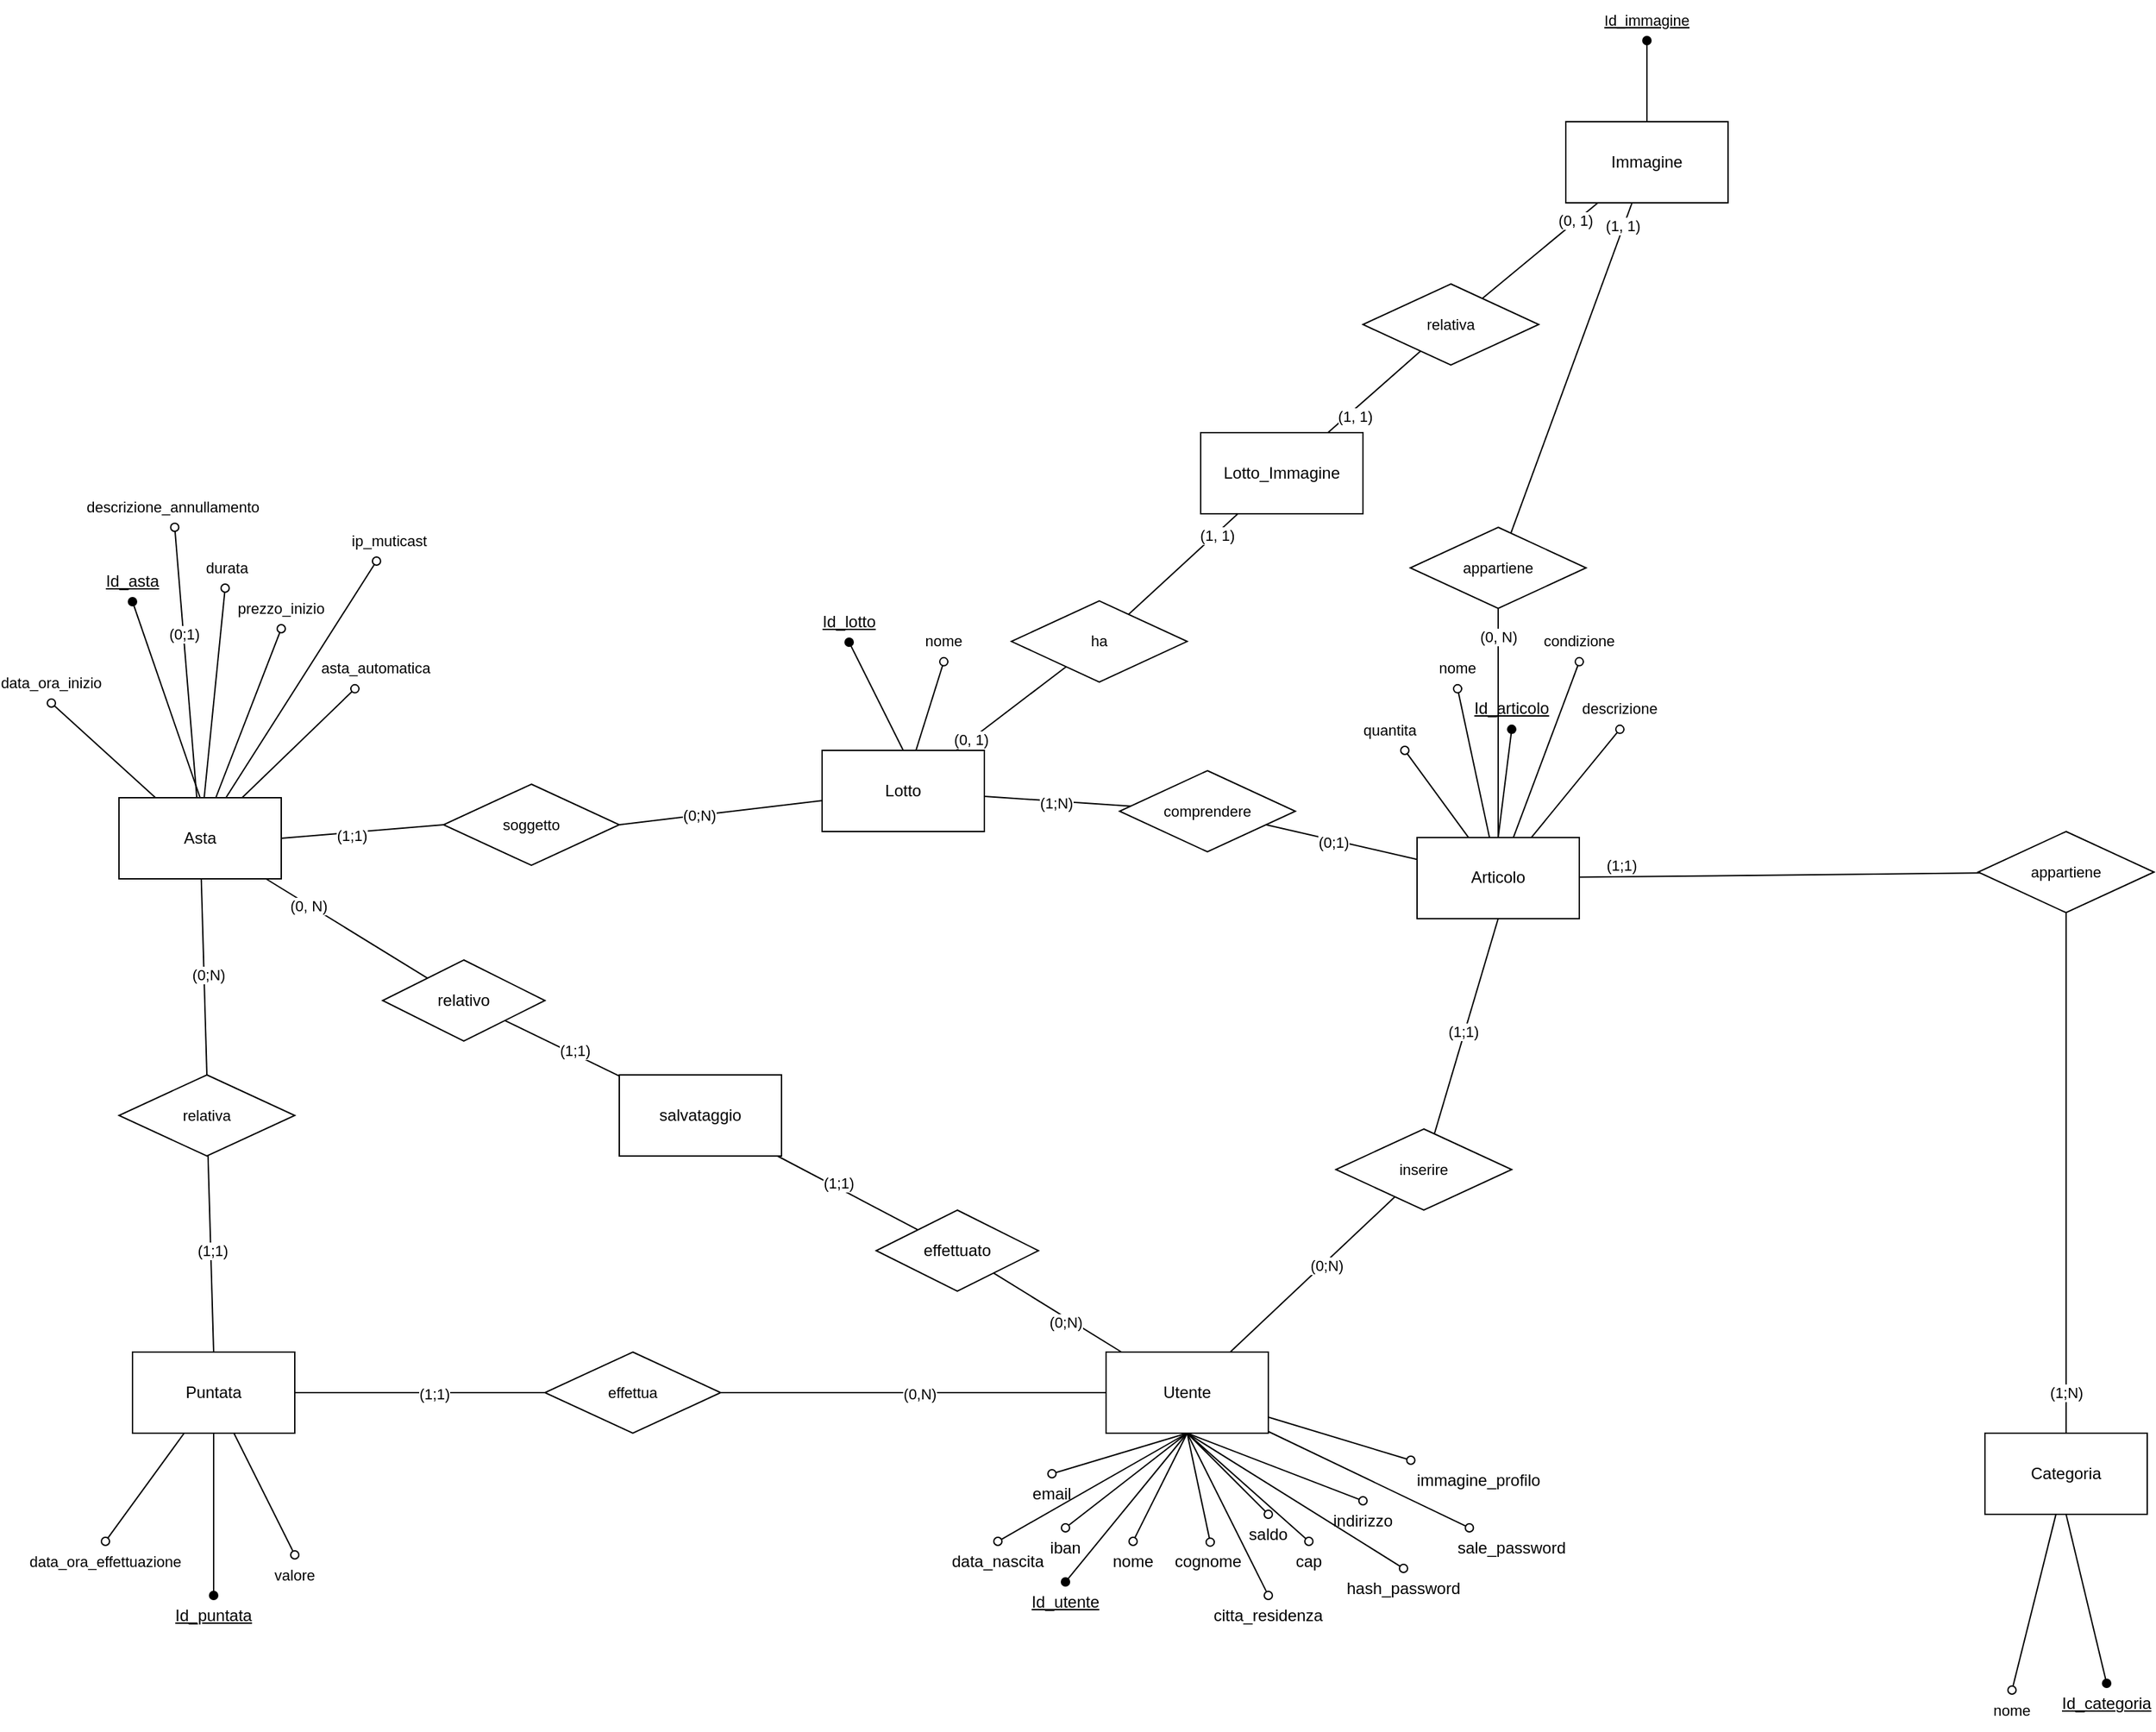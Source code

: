 <mxfile version="24.2.5" type="device">
  <diagram id="R2lEEEUBdFMjLlhIrx00" name="Page-1">
    <mxGraphModel dx="1288" dy="1920" grid="1" gridSize="10" guides="1" tooltips="1" connect="1" arrows="1" fold="1" page="1" pageScale="1" pageWidth="850" pageHeight="1100" math="0" shadow="0" extFonts="Permanent Marker^https://fonts.googleapis.com/css?family=Permanent+Marker">
      <root>
        <mxCell id="0" />
        <mxCell id="1" parent="0" />
        <mxCell id="NkRAqiOdzPe5DlaJlAmj-99" style="edgeStyle=none;rounded=0;orthogonalLoop=1;jettySize=auto;html=1;strokeColor=default;align=center;verticalAlign=middle;fontFamily=Helvetica;fontSize=11;fontColor=default;labelBackgroundColor=default;endArrow=none;endFill=0;" parent="1" source="NkRAqiOdzPe5DlaJlAmj-1" target="NkRAqiOdzPe5DlaJlAmj-98" edge="1">
          <mxGeometry relative="1" as="geometry" />
        </mxCell>
        <mxCell id="NkRAqiOdzPe5DlaJlAmj-101" value="(0;N)" style="edgeLabel;html=1;align=center;verticalAlign=middle;resizable=0;points=[];fontFamily=Helvetica;fontSize=11;fontColor=default;labelBackgroundColor=default;" parent="NkRAqiOdzPe5DlaJlAmj-99" vertex="1" connectable="0">
          <mxGeometry x="0.146" y="-2" relative="1" as="geometry">
            <mxPoint as="offset" />
          </mxGeometry>
        </mxCell>
        <mxCell id="NkRAqiOdzPe5DlaJlAmj-113" style="edgeStyle=none;rounded=0;orthogonalLoop=1;jettySize=auto;html=1;entryX=0.5;entryY=0;entryDx=0;entryDy=0;strokeColor=default;align=center;verticalAlign=middle;fontFamily=Helvetica;fontSize=11;fontColor=default;labelBackgroundColor=default;endArrow=oval;endFill=0;exitX=0.5;exitY=1;exitDx=0;exitDy=0;" parent="1" source="NkRAqiOdzPe5DlaJlAmj-1" target="NkRAqiOdzPe5DlaJlAmj-32" edge="1">
          <mxGeometry relative="1" as="geometry" />
        </mxCell>
        <mxCell id="seThmqfe8zr1K1Stmqxw-32" style="rounded=0;orthogonalLoop=1;jettySize=auto;html=1;endArrow=oval;endFill=0;" parent="1" source="NkRAqiOdzPe5DlaJlAmj-1" target="seThmqfe8zr1K1Stmqxw-31" edge="1">
          <mxGeometry relative="1" as="geometry" />
        </mxCell>
        <mxCell id="NkRAqiOdzPe5DlaJlAmj-1" value="Utente" style="rounded=0;whiteSpace=wrap;html=1;" parent="1" vertex="1">
          <mxGeometry x="840" y="730" width="120" height="60" as="geometry" />
        </mxCell>
        <mxCell id="NkRAqiOdzPe5DlaJlAmj-60" style="edgeStyle=none;rounded=0;orthogonalLoop=1;jettySize=auto;html=1;entryX=0.5;entryY=1;entryDx=0;entryDy=0;strokeColor=default;align=center;verticalAlign=middle;fontFamily=Helvetica;fontSize=11;fontColor=default;labelBackgroundColor=default;endArrow=oval;endFill=0;" parent="1" source="NkRAqiOdzPe5DlaJlAmj-2" target="NkRAqiOdzPe5DlaJlAmj-59" edge="1">
          <mxGeometry relative="1" as="geometry" />
        </mxCell>
        <mxCell id="NkRAqiOdzPe5DlaJlAmj-89" style="edgeStyle=none;rounded=0;orthogonalLoop=1;jettySize=auto;html=1;entryX=1;entryY=0.5;entryDx=0;entryDy=0;strokeColor=default;align=center;verticalAlign=middle;fontFamily=Helvetica;fontSize=11;fontColor=default;labelBackgroundColor=default;endArrow=none;endFill=0;" parent="1" source="NkRAqiOdzPe5DlaJlAmj-2" target="NkRAqiOdzPe5DlaJlAmj-88" edge="1">
          <mxGeometry relative="1" as="geometry" />
        </mxCell>
        <mxCell id="NkRAqiOdzPe5DlaJlAmj-91" value="(0;N)" style="edgeLabel;html=1;align=center;verticalAlign=middle;resizable=0;points=[];fontFamily=Helvetica;fontSize=11;fontColor=default;labelBackgroundColor=default;" parent="NkRAqiOdzPe5DlaJlAmj-89" vertex="1" connectable="0">
          <mxGeometry x="0.215" relative="1" as="geometry">
            <mxPoint as="offset" />
          </mxGeometry>
        </mxCell>
        <mxCell id="NkRAqiOdzPe5DlaJlAmj-109" style="edgeStyle=none;rounded=0;orthogonalLoop=1;jettySize=auto;html=1;strokeColor=default;align=center;verticalAlign=middle;fontFamily=Helvetica;fontSize=11;fontColor=default;labelBackgroundColor=default;endArrow=none;endFill=0;" parent="1" source="NkRAqiOdzPe5DlaJlAmj-2" target="NkRAqiOdzPe5DlaJlAmj-108" edge="1">
          <mxGeometry relative="1" as="geometry" />
        </mxCell>
        <mxCell id="NkRAqiOdzPe5DlaJlAmj-112" value="(1;N)" style="edgeLabel;html=1;align=center;verticalAlign=middle;resizable=0;points=[];fontFamily=Helvetica;fontSize=11;fontColor=default;labelBackgroundColor=default;" parent="NkRAqiOdzPe5DlaJlAmj-109" vertex="1" connectable="0">
          <mxGeometry x="-0.022" y="-1" relative="1" as="geometry">
            <mxPoint as="offset" />
          </mxGeometry>
        </mxCell>
        <mxCell id="seThmqfe8zr1K1Stmqxw-11" style="rounded=0;orthogonalLoop=1;jettySize=auto;html=1;endArrow=none;endFill=0;" parent="1" source="NkRAqiOdzPe5DlaJlAmj-2" target="seThmqfe8zr1K1Stmqxw-24" edge="1">
          <mxGeometry relative="1" as="geometry">
            <mxPoint x="891.22" y="154.024" as="targetPoint" />
          </mxGeometry>
        </mxCell>
        <mxCell id="seThmqfe8zr1K1Stmqxw-20" value="(0, 1)" style="edgeLabel;html=1;align=center;verticalAlign=middle;resizable=0;points=[];" parent="seThmqfe8zr1K1Stmqxw-11" vertex="1" connectable="0">
          <mxGeometry x="-0.697" y="-1" relative="1" as="geometry">
            <mxPoint x="-3" as="offset" />
          </mxGeometry>
        </mxCell>
        <mxCell id="NkRAqiOdzPe5DlaJlAmj-2" value="Lotto" style="rounded=0;whiteSpace=wrap;html=1;" parent="1" vertex="1">
          <mxGeometry x="630" y="285" width="120" height="60" as="geometry" />
        </mxCell>
        <mxCell id="NkRAqiOdzPe5DlaJlAmj-54" style="edgeStyle=none;rounded=0;orthogonalLoop=1;jettySize=auto;html=1;entryX=0.5;entryY=1;entryDx=0;entryDy=0;strokeColor=default;align=center;verticalAlign=middle;fontFamily=Helvetica;fontSize=11;fontColor=default;labelBackgroundColor=default;endArrow=oval;endFill=0;" parent="1" source="NkRAqiOdzPe5DlaJlAmj-3" target="NkRAqiOdzPe5DlaJlAmj-53" edge="1">
          <mxGeometry relative="1" as="geometry" />
        </mxCell>
        <mxCell id="NkRAqiOdzPe5DlaJlAmj-56" style="edgeStyle=none;rounded=0;orthogonalLoop=1;jettySize=auto;html=1;entryX=0.5;entryY=1;entryDx=0;entryDy=0;strokeColor=default;align=center;verticalAlign=middle;fontFamily=Helvetica;fontSize=11;fontColor=default;labelBackgroundColor=default;endArrow=oval;endFill=0;" parent="1" source="NkRAqiOdzPe5DlaJlAmj-3" target="NkRAqiOdzPe5DlaJlAmj-55" edge="1">
          <mxGeometry relative="1" as="geometry" />
        </mxCell>
        <mxCell id="NkRAqiOdzPe5DlaJlAmj-58" style="edgeStyle=none;rounded=0;orthogonalLoop=1;jettySize=auto;html=1;entryX=0.5;entryY=1;entryDx=0;entryDy=0;strokeColor=default;align=center;verticalAlign=middle;fontFamily=Helvetica;fontSize=11;fontColor=default;labelBackgroundColor=default;endArrow=oval;endFill=0;" parent="1" source="NkRAqiOdzPe5DlaJlAmj-3" target="NkRAqiOdzPe5DlaJlAmj-57" edge="1">
          <mxGeometry relative="1" as="geometry" />
        </mxCell>
        <mxCell id="NkRAqiOdzPe5DlaJlAmj-104" style="edgeStyle=none;rounded=0;orthogonalLoop=1;jettySize=auto;html=1;strokeColor=default;align=center;verticalAlign=middle;fontFamily=Helvetica;fontSize=11;fontColor=default;labelBackgroundColor=default;endArrow=none;endFill=0;" parent="1" source="NkRAqiOdzPe5DlaJlAmj-3" target="HPm3RbEeM4tEPXxB9rbj-3" edge="1">
          <mxGeometry relative="1" as="geometry">
            <mxPoint x="1300" y="380" as="targetPoint" />
          </mxGeometry>
        </mxCell>
        <mxCell id="NkRAqiOdzPe5DlaJlAmj-106" value="(1;1)" style="edgeLabel;html=1;align=center;verticalAlign=middle;resizable=0;points=[];fontFamily=Helvetica;fontSize=11;fontColor=default;labelBackgroundColor=default;" parent="NkRAqiOdzPe5DlaJlAmj-104" vertex="1" connectable="0">
          <mxGeometry x="-0.202" y="-1" relative="1" as="geometry">
            <mxPoint x="-88" y="-9" as="offset" />
          </mxGeometry>
        </mxCell>
        <mxCell id="NkRAqiOdzPe5DlaJlAmj-110" style="edgeStyle=none;rounded=0;orthogonalLoop=1;jettySize=auto;html=1;strokeColor=default;align=center;verticalAlign=middle;fontFamily=Helvetica;fontSize=11;fontColor=default;labelBackgroundColor=default;endArrow=none;endFill=0;" parent="1" source="NkRAqiOdzPe5DlaJlAmj-3" target="NkRAqiOdzPe5DlaJlAmj-108" edge="1">
          <mxGeometry relative="1" as="geometry" />
        </mxCell>
        <mxCell id="k44vAnMgWGzsodY9pD6a-5" value="(0;1)" style="edgeLabel;html=1;align=center;verticalAlign=middle;resizable=0;points=[];fontFamily=Helvetica;fontSize=11;fontColor=default;labelBackgroundColor=default;" parent="NkRAqiOdzPe5DlaJlAmj-110" vertex="1" connectable="0">
          <mxGeometry x="0.109" y="1" relative="1" as="geometry">
            <mxPoint as="offset" />
          </mxGeometry>
        </mxCell>
        <mxCell id="ktAAIl4qURAXvg-xiQ2l-3" style="rounded=0;orthogonalLoop=1;jettySize=auto;html=1;endArrow=oval;endFill=0;" parent="1" source="NkRAqiOdzPe5DlaJlAmj-5" target="ktAAIl4qURAXvg-xiQ2l-5" edge="1">
          <mxGeometry relative="1" as="geometry">
            <mxPoint x="1093.764" y="235" as="targetPoint" />
          </mxGeometry>
        </mxCell>
        <mxCell id="ktAAIl4qURAXvg-xiQ2l-4" style="edgeStyle=none;rounded=0;orthogonalLoop=1;jettySize=auto;html=1;strokeColor=default;align=center;verticalAlign=middle;fontFamily=Helvetica;fontSize=11;fontColor=default;labelBackgroundColor=default;endArrow=oval;endFill=0;" parent="1" source="NkRAqiOdzPe5DlaJlAmj-5" target="ktAAIl4qURAXvg-xiQ2l-1" edge="1">
          <mxGeometry relative="1" as="geometry" />
        </mxCell>
        <mxCell id="k44vAnMgWGzsodY9pD6a-2" style="rounded=0;orthogonalLoop=1;jettySize=auto;html=1;endArrow=oval;endFill=0;" parent="1" source="NkRAqiOdzPe5DlaJlAmj-3" target="seThmqfe8zr1K1Stmqxw-5" edge="1">
          <mxGeometry relative="1" as="geometry">
            <mxPoint x="1060.488" y="280" as="targetPoint" />
          </mxGeometry>
        </mxCell>
        <mxCell id="seThmqfe8zr1K1Stmqxw-7" style="rounded=0;orthogonalLoop=1;jettySize=auto;html=1;endArrow=none;endFill=0;" parent="1" source="NkRAqiOdzPe5DlaJlAmj-3" target="seThmqfe8zr1K1Stmqxw-6" edge="1">
          <mxGeometry relative="1" as="geometry" />
        </mxCell>
        <mxCell id="seThmqfe8zr1K1Stmqxw-17" value="(0, N)" style="edgeLabel;html=1;align=center;verticalAlign=middle;resizable=0;points=[];" parent="seThmqfe8zr1K1Stmqxw-7" vertex="1" connectable="0">
          <mxGeometry x="0.752" relative="1" as="geometry">
            <mxPoint as="offset" />
          </mxGeometry>
        </mxCell>
        <mxCell id="NkRAqiOdzPe5DlaJlAmj-3" value="Articolo" style="rounded=0;whiteSpace=wrap;html=1;" parent="1" vertex="1">
          <mxGeometry x="1070" y="349.42" width="120" height="60" as="geometry" />
        </mxCell>
        <mxCell id="NkRAqiOdzPe5DlaJlAmj-80" style="edgeStyle=none;rounded=0;orthogonalLoop=1;jettySize=auto;html=1;entryX=0.5;entryY=0;entryDx=0;entryDy=0;strokeColor=default;align=center;verticalAlign=middle;fontFamily=Helvetica;fontSize=11;fontColor=default;labelBackgroundColor=default;endArrow=oval;endFill=0;" parent="1" source="NkRAqiOdzPe5DlaJlAmj-4" target="NkRAqiOdzPe5DlaJlAmj-79" edge="1">
          <mxGeometry relative="1" as="geometry" />
        </mxCell>
        <mxCell id="NkRAqiOdzPe5DlaJlAmj-82" style="edgeStyle=none;rounded=0;orthogonalLoop=1;jettySize=auto;html=1;entryX=0.5;entryY=0;entryDx=0;entryDy=0;strokeColor=default;align=center;verticalAlign=middle;fontFamily=Helvetica;fontSize=11;fontColor=default;labelBackgroundColor=default;endArrow=oval;endFill=0;" parent="1" source="NkRAqiOdzPe5DlaJlAmj-4" target="NkRAqiOdzPe5DlaJlAmj-81" edge="1">
          <mxGeometry relative="1" as="geometry" />
        </mxCell>
        <mxCell id="NkRAqiOdzPe5DlaJlAmj-94" style="edgeStyle=none;rounded=0;orthogonalLoop=1;jettySize=auto;html=1;entryX=0;entryY=0.5;entryDx=0;entryDy=0;strokeColor=default;align=center;verticalAlign=middle;fontFamily=Helvetica;fontSize=11;fontColor=default;labelBackgroundColor=default;endArrow=none;endFill=0;" parent="1" source="NkRAqiOdzPe5DlaJlAmj-4" target="NkRAqiOdzPe5DlaJlAmj-93" edge="1">
          <mxGeometry relative="1" as="geometry" />
        </mxCell>
        <mxCell id="NkRAqiOdzPe5DlaJlAmj-97" value="(1;1)" style="edgeLabel;html=1;align=center;verticalAlign=middle;resizable=0;points=[];fontFamily=Helvetica;fontSize=11;fontColor=default;labelBackgroundColor=default;" parent="NkRAqiOdzPe5DlaJlAmj-94" vertex="1" connectable="0">
          <mxGeometry x="0.116" y="-1" relative="1" as="geometry">
            <mxPoint as="offset" />
          </mxGeometry>
        </mxCell>
        <mxCell id="NkRAqiOdzPe5DlaJlAmj-4" value="Puntata" style="rounded=0;whiteSpace=wrap;html=1;" parent="1" vertex="1">
          <mxGeometry x="120" y="730" width="120" height="60" as="geometry" />
        </mxCell>
        <mxCell id="NkRAqiOdzPe5DlaJlAmj-74" style="edgeStyle=none;rounded=0;orthogonalLoop=1;jettySize=auto;html=1;entryX=0.5;entryY=1;entryDx=0;entryDy=0;strokeColor=default;align=center;verticalAlign=middle;fontFamily=Helvetica;fontSize=11;fontColor=default;labelBackgroundColor=default;endArrow=oval;endFill=0;" parent="1" source="NkRAqiOdzPe5DlaJlAmj-5" target="NkRAqiOdzPe5DlaJlAmj-73" edge="1">
          <mxGeometry relative="1" as="geometry" />
        </mxCell>
        <mxCell id="NkRAqiOdzPe5DlaJlAmj-78" style="edgeStyle=none;rounded=0;orthogonalLoop=1;jettySize=auto;html=1;entryX=0.5;entryY=1;entryDx=0;entryDy=0;strokeColor=default;align=center;verticalAlign=middle;fontFamily=Helvetica;fontSize=11;fontColor=default;labelBackgroundColor=default;endArrow=oval;endFill=0;" parent="1" source="NkRAqiOdzPe5DlaJlAmj-5" target="NkRAqiOdzPe5DlaJlAmj-75" edge="1">
          <mxGeometry relative="1" as="geometry" />
        </mxCell>
        <mxCell id="NkRAqiOdzPe5DlaJlAmj-84" style="edgeStyle=none;rounded=0;orthogonalLoop=1;jettySize=auto;html=1;entryX=0.5;entryY=0;entryDx=0;entryDy=0;strokeColor=default;align=center;verticalAlign=middle;fontFamily=Helvetica;fontSize=11;fontColor=default;labelBackgroundColor=default;endArrow=none;endFill=0;" parent="1" source="NkRAqiOdzPe5DlaJlAmj-5" target="NkRAqiOdzPe5DlaJlAmj-83" edge="1">
          <mxGeometry relative="1" as="geometry" />
        </mxCell>
        <mxCell id="NkRAqiOdzPe5DlaJlAmj-86" value="(0;N)" style="edgeLabel;html=1;align=center;verticalAlign=middle;resizable=0;points=[];fontFamily=Helvetica;fontSize=11;fontColor=default;labelBackgroundColor=default;" parent="NkRAqiOdzPe5DlaJlAmj-84" vertex="1" connectable="0">
          <mxGeometry x="-0.03" y="3" relative="1" as="geometry">
            <mxPoint as="offset" />
          </mxGeometry>
        </mxCell>
        <mxCell id="ktAAIl4qURAXvg-xiQ2l-7" style="edgeStyle=none;rounded=0;orthogonalLoop=1;jettySize=auto;html=1;strokeColor=default;align=center;verticalAlign=middle;fontFamily=Helvetica;fontSize=11;fontColor=default;labelBackgroundColor=default;endArrow=oval;endFill=0;" parent="1" source="NkRAqiOdzPe5DlaJlAmj-5" target="ktAAIl4qURAXvg-xiQ2l-6" edge="1">
          <mxGeometry relative="1" as="geometry" />
        </mxCell>
        <mxCell id="tU2yemPM6xbMwqW9uwYY-2" style="rounded=0;orthogonalLoop=1;jettySize=auto;html=1;endArrow=oval;endFill=0;" parent="1" source="NkRAqiOdzPe5DlaJlAmj-5" target="tU2yemPM6xbMwqW9uwYY-1" edge="1">
          <mxGeometry relative="1" as="geometry" />
        </mxCell>
        <mxCell id="oIJ__XsPG0-wEA-wk2jn-1" value="(0;1)" style="edgeLabel;html=1;align=center;verticalAlign=middle;resizable=0;points=[];" parent="tU2yemPM6xbMwqW9uwYY-2" vertex="1" connectable="0">
          <mxGeometry x="0.21" relative="1" as="geometry">
            <mxPoint as="offset" />
          </mxGeometry>
        </mxCell>
        <mxCell id="NkRAqiOdzPe5DlaJlAmj-5" value="Asta" style="rounded=0;whiteSpace=wrap;html=1;" parent="1" vertex="1">
          <mxGeometry x="110" y="320" width="120" height="60" as="geometry" />
        </mxCell>
        <mxCell id="NkRAqiOdzPe5DlaJlAmj-52" style="rounded=0;orthogonalLoop=1;jettySize=auto;html=1;entryX=0.5;entryY=0;entryDx=0;entryDy=0;strokeColor=default;align=center;verticalAlign=middle;fontFamily=Helvetica;fontSize=11;fontColor=default;labelBackgroundColor=default;endArrow=oval;endFill=0;" parent="1" source="NkRAqiOdzPe5DlaJlAmj-6" target="NkRAqiOdzPe5DlaJlAmj-51" edge="1">
          <mxGeometry relative="1" as="geometry" />
        </mxCell>
        <mxCell id="NkRAqiOdzPe5DlaJlAmj-6" value="Categoria" style="rounded=0;whiteSpace=wrap;html=1;" parent="1" vertex="1">
          <mxGeometry x="1490" y="790" width="120" height="60" as="geometry" />
        </mxCell>
        <mxCell id="NkRAqiOdzPe5DlaJlAmj-7" value="&lt;u&gt;Id_utente&lt;/u&gt;" style="text;html=1;align=center;verticalAlign=middle;whiteSpace=wrap;rounded=0;" parent="1" vertex="1">
          <mxGeometry x="780" y="900" width="60" height="30" as="geometry" />
        </mxCell>
        <mxCell id="NkRAqiOdzPe5DlaJlAmj-8" value="nome" style="text;html=1;align=center;verticalAlign=middle;whiteSpace=wrap;rounded=0;" parent="1" vertex="1">
          <mxGeometry x="830" y="870" width="60" height="30" as="geometry" />
        </mxCell>
        <mxCell id="NkRAqiOdzPe5DlaJlAmj-9" value="&lt;u&gt;Id_puntata&lt;/u&gt;" style="text;html=1;align=center;verticalAlign=middle;whiteSpace=wrap;rounded=0;" parent="1" vertex="1">
          <mxGeometry x="150" y="910" width="60" height="30" as="geometry" />
        </mxCell>
        <mxCell id="NkRAqiOdzPe5DlaJlAmj-10" value="&lt;u&gt;Id_asta&lt;/u&gt;" style="text;html=1;align=center;verticalAlign=middle;whiteSpace=wrap;rounded=0;" parent="1" vertex="1">
          <mxGeometry x="90" y="145" width="60" height="30" as="geometry" />
        </mxCell>
        <mxCell id="NkRAqiOdzPe5DlaJlAmj-11" value="&lt;u&gt;Id_lotto&lt;/u&gt;" style="text;html=1;align=center;verticalAlign=middle;whiteSpace=wrap;rounded=0;" parent="1" vertex="1">
          <mxGeometry x="620" y="175" width="60" height="30" as="geometry" />
        </mxCell>
        <mxCell id="NkRAqiOdzPe5DlaJlAmj-12" value="&lt;u&gt;Id_categoria&lt;/u&gt;" style="text;html=1;align=center;verticalAlign=middle;whiteSpace=wrap;rounded=0;" parent="1" vertex="1">
          <mxGeometry x="1550" y="975" width="60" height="30" as="geometry" />
        </mxCell>
        <mxCell id="NkRAqiOdzPe5DlaJlAmj-13" value="&lt;u&gt;Id_articolo&lt;/u&gt;" style="text;html=1;align=center;verticalAlign=middle;whiteSpace=wrap;rounded=0;" parent="1" vertex="1">
          <mxGeometry x="1110" y="239.42" width="60" height="30" as="geometry" />
        </mxCell>
        <mxCell id="NkRAqiOdzPe5DlaJlAmj-14" value="" style="endArrow=none;html=1;rounded=0;exitX=0.5;exitY=0;exitDx=0;exitDy=0;entryX=0.5;entryY=1;entryDx=0;entryDy=0;startArrow=oval;startFill=1;" parent="1" source="NkRAqiOdzPe5DlaJlAmj-7" target="NkRAqiOdzPe5DlaJlAmj-1" edge="1">
          <mxGeometry width="50" height="50" relative="1" as="geometry">
            <mxPoint x="1030" y="960" as="sourcePoint" />
            <mxPoint x="1080" y="910" as="targetPoint" />
          </mxGeometry>
        </mxCell>
        <mxCell id="NkRAqiOdzPe5DlaJlAmj-15" value="" style="endArrow=none;html=1;rounded=0;exitX=0.5;exitY=0;exitDx=0;exitDy=0;entryX=0.5;entryY=1;entryDx=0;entryDy=0;startArrow=oval;startFill=1;" parent="1" source="NkRAqiOdzPe5DlaJlAmj-9" target="NkRAqiOdzPe5DlaJlAmj-4" edge="1">
          <mxGeometry width="50" height="50" relative="1" as="geometry">
            <mxPoint x="120" y="180" as="sourcePoint" />
            <mxPoint x="170" y="280" as="targetPoint" />
          </mxGeometry>
        </mxCell>
        <mxCell id="NkRAqiOdzPe5DlaJlAmj-16" value="" style="endArrow=none;html=1;rounded=0;exitX=0.5;exitY=1;exitDx=0;exitDy=0;entryX=0.5;entryY=0;entryDx=0;entryDy=0;startArrow=oval;startFill=1;" parent="1" source="NkRAqiOdzPe5DlaJlAmj-11" target="NkRAqiOdzPe5DlaJlAmj-2" edge="1">
          <mxGeometry width="50" height="50" relative="1" as="geometry">
            <mxPoint x="310" y="205" as="sourcePoint" />
            <mxPoint x="360" y="305" as="targetPoint" />
          </mxGeometry>
        </mxCell>
        <mxCell id="NkRAqiOdzPe5DlaJlAmj-27" value="" style="endArrow=none;html=1;rounded=0;exitX=0.5;exitY=1;exitDx=0;exitDy=0;entryX=0.5;entryY=0;entryDx=0;entryDy=0;startArrow=oval;startFill=1;" parent="1" source="NkRAqiOdzPe5DlaJlAmj-10" target="NkRAqiOdzPe5DlaJlAmj-5" edge="1">
          <mxGeometry width="50" height="50" relative="1" as="geometry">
            <mxPoint x="140" y="200" as="sourcePoint" />
            <mxPoint x="190" y="300" as="targetPoint" />
          </mxGeometry>
        </mxCell>
        <mxCell id="NkRAqiOdzPe5DlaJlAmj-28" value="" style="endArrow=none;html=1;rounded=0;exitX=0.5;exitY=1;exitDx=0;exitDy=0;entryX=0.5;entryY=0;entryDx=0;entryDy=0;startArrow=oval;startFill=1;" parent="1" source="NkRAqiOdzPe5DlaJlAmj-13" target="NkRAqiOdzPe5DlaJlAmj-3" edge="1">
          <mxGeometry width="50" height="50" relative="1" as="geometry">
            <mxPoint x="500" y="219.42" as="sourcePoint" />
            <mxPoint x="550" y="319.42" as="targetPoint" />
          </mxGeometry>
        </mxCell>
        <mxCell id="NkRAqiOdzPe5DlaJlAmj-29" value="" style="endArrow=none;html=1;rounded=0;exitX=0.5;exitY=0;exitDx=0;exitDy=0;entryX=0.5;entryY=1;entryDx=0;entryDy=0;startArrow=oval;startFill=1;" parent="1" source="NkRAqiOdzPe5DlaJlAmj-12" target="NkRAqiOdzPe5DlaJlAmj-6" edge="1">
          <mxGeometry width="50" height="50" relative="1" as="geometry">
            <mxPoint x="630" y="660" as="sourcePoint" />
            <mxPoint x="680" y="760" as="targetPoint" />
          </mxGeometry>
        </mxCell>
        <mxCell id="NkRAqiOdzPe5DlaJlAmj-30" value="cognome" style="text;html=1;align=center;verticalAlign=middle;resizable=0;points=[];autosize=1;strokeColor=none;fillColor=none;" parent="1" vertex="1">
          <mxGeometry x="880" y="870" width="70" height="30" as="geometry" />
        </mxCell>
        <mxCell id="NkRAqiOdzPe5DlaJlAmj-32" value="data_nascita" style="text;html=1;align=center;verticalAlign=middle;whiteSpace=wrap;rounded=0;" parent="1" vertex="1">
          <mxGeometry x="730" y="870" width="60" height="30" as="geometry" />
        </mxCell>
        <mxCell id="NkRAqiOdzPe5DlaJlAmj-33" value="citta_residenza" style="text;html=1;align=center;verticalAlign=middle;whiteSpace=wrap;rounded=0;" parent="1" vertex="1">
          <mxGeometry x="930" y="910" width="60" height="30" as="geometry" />
        </mxCell>
        <mxCell id="NkRAqiOdzPe5DlaJlAmj-34" value="cap" style="text;html=1;align=center;verticalAlign=middle;whiteSpace=wrap;rounded=0;" parent="1" vertex="1">
          <mxGeometry x="960" y="870" width="60" height="30" as="geometry" />
        </mxCell>
        <mxCell id="NkRAqiOdzPe5DlaJlAmj-35" value="indirizzo" style="text;html=1;align=center;verticalAlign=middle;whiteSpace=wrap;rounded=0;" parent="1" vertex="1">
          <mxGeometry x="1000" y="840" width="60" height="30" as="geometry" />
        </mxCell>
        <mxCell id="NkRAqiOdzPe5DlaJlAmj-36" value="email" style="text;html=1;align=center;verticalAlign=middle;whiteSpace=wrap;rounded=0;" parent="1" vertex="1">
          <mxGeometry x="770" y="820" width="60" height="30" as="geometry" />
        </mxCell>
        <mxCell id="NkRAqiOdzPe5DlaJlAmj-37" value="hash_password" style="text;html=1;align=center;verticalAlign=middle;whiteSpace=wrap;rounded=0;" parent="1" vertex="1">
          <mxGeometry x="1010" y="890" width="100" height="30" as="geometry" />
        </mxCell>
        <mxCell id="NkRAqiOdzPe5DlaJlAmj-38" value="saldo" style="text;html=1;align=center;verticalAlign=middle;whiteSpace=wrap;rounded=0;" parent="1" vertex="1">
          <mxGeometry x="930" y="850" width="60" height="30" as="geometry" />
        </mxCell>
        <mxCell id="NkRAqiOdzPe5DlaJlAmj-39" value="iban" style="text;html=1;align=center;verticalAlign=middle;whiteSpace=wrap;rounded=0;" parent="1" vertex="1">
          <mxGeometry x="780" y="860" width="60" height="30" as="geometry" />
        </mxCell>
        <mxCell id="NkRAqiOdzPe5DlaJlAmj-40" value="" style="endArrow=none;html=1;rounded=0;exitX=0.5;exitY=0;exitDx=0;exitDy=0;entryX=0.5;entryY=1;entryDx=0;entryDy=0;startArrow=oval;startFill=0;" parent="1" source="NkRAqiOdzPe5DlaJlAmj-36" target="NkRAqiOdzPe5DlaJlAmj-1" edge="1">
          <mxGeometry width="50" height="50" relative="1" as="geometry">
            <mxPoint x="920" y="850" as="sourcePoint" />
            <mxPoint x="910" y="800" as="targetPoint" />
          </mxGeometry>
        </mxCell>
        <mxCell id="NkRAqiOdzPe5DlaJlAmj-42" value="" style="endArrow=none;html=1;rounded=0;exitX=0.529;exitY=0.019;exitDx=0;exitDy=0;entryX=0.5;entryY=1;entryDx=0;entryDy=0;startArrow=oval;startFill=0;exitPerimeter=0;" parent="1" source="NkRAqiOdzPe5DlaJlAmj-30" target="NkRAqiOdzPe5DlaJlAmj-1" edge="1">
          <mxGeometry width="50" height="50" relative="1" as="geometry">
            <mxPoint x="950" y="930" as="sourcePoint" />
            <mxPoint x="920" y="810" as="targetPoint" />
          </mxGeometry>
        </mxCell>
        <mxCell id="NkRAqiOdzPe5DlaJlAmj-43" value="" style="endArrow=none;html=1;rounded=0;exitX=0.5;exitY=0;exitDx=0;exitDy=0;entryX=0.5;entryY=1;entryDx=0;entryDy=0;startArrow=oval;startFill=0;" parent="1" source="NkRAqiOdzPe5DlaJlAmj-39" target="NkRAqiOdzPe5DlaJlAmj-1" edge="1">
          <mxGeometry width="50" height="50" relative="1" as="geometry">
            <mxPoint x="960" y="940" as="sourcePoint" />
            <mxPoint x="930" y="820" as="targetPoint" />
          </mxGeometry>
        </mxCell>
        <mxCell id="NkRAqiOdzPe5DlaJlAmj-44" value="" style="endArrow=none;html=1;rounded=0;exitX=0.5;exitY=0;exitDx=0;exitDy=0;entryX=0.5;entryY=1;entryDx=0;entryDy=0;startArrow=oval;startFill=0;" parent="1" source="NkRAqiOdzPe5DlaJlAmj-8" target="NkRAqiOdzPe5DlaJlAmj-1" edge="1">
          <mxGeometry width="50" height="50" relative="1" as="geometry">
            <mxPoint x="970" y="950" as="sourcePoint" />
            <mxPoint x="940" y="830" as="targetPoint" />
          </mxGeometry>
        </mxCell>
        <mxCell id="NkRAqiOdzPe5DlaJlAmj-45" value="" style="endArrow=none;html=1;rounded=0;exitX=0.5;exitY=0;exitDx=0;exitDy=0;entryX=0.5;entryY=1;entryDx=0;entryDy=0;startArrow=oval;startFill=0;" parent="1" source="NkRAqiOdzPe5DlaJlAmj-33" target="NkRAqiOdzPe5DlaJlAmj-1" edge="1">
          <mxGeometry width="50" height="50" relative="1" as="geometry">
            <mxPoint x="980" y="960" as="sourcePoint" />
            <mxPoint x="950" y="840" as="targetPoint" />
          </mxGeometry>
        </mxCell>
        <mxCell id="NkRAqiOdzPe5DlaJlAmj-46" value="" style="endArrow=none;html=1;rounded=0;exitX=0.5;exitY=0;exitDx=0;exitDy=0;entryX=0.5;entryY=1;entryDx=0;entryDy=0;startArrow=oval;startFill=0;" parent="1" source="NkRAqiOdzPe5DlaJlAmj-38" target="NkRAqiOdzPe5DlaJlAmj-1" edge="1">
          <mxGeometry width="50" height="50" relative="1" as="geometry">
            <mxPoint x="990" y="970" as="sourcePoint" />
            <mxPoint x="960" y="850" as="targetPoint" />
          </mxGeometry>
        </mxCell>
        <mxCell id="NkRAqiOdzPe5DlaJlAmj-47" value="" style="endArrow=none;html=1;rounded=0;exitX=0.5;exitY=0;exitDx=0;exitDy=0;entryX=0.5;entryY=1;entryDx=0;entryDy=0;startArrow=oval;startFill=0;" parent="1" source="NkRAqiOdzPe5DlaJlAmj-34" target="NkRAqiOdzPe5DlaJlAmj-1" edge="1">
          <mxGeometry width="50" height="50" relative="1" as="geometry">
            <mxPoint x="1000" y="980" as="sourcePoint" />
            <mxPoint x="970" y="860" as="targetPoint" />
          </mxGeometry>
        </mxCell>
        <mxCell id="NkRAqiOdzPe5DlaJlAmj-48" value="" style="endArrow=none;html=1;rounded=0;exitX=0.5;exitY=0;exitDx=0;exitDy=0;entryX=0.5;entryY=1;entryDx=0;entryDy=0;startArrow=oval;startFill=0;" parent="1" source="NkRAqiOdzPe5DlaJlAmj-37" target="NkRAqiOdzPe5DlaJlAmj-1" edge="1">
          <mxGeometry width="50" height="50" relative="1" as="geometry">
            <mxPoint x="1010" y="990" as="sourcePoint" />
            <mxPoint x="980" y="870" as="targetPoint" />
          </mxGeometry>
        </mxCell>
        <mxCell id="NkRAqiOdzPe5DlaJlAmj-49" value="" style="endArrow=none;html=1;rounded=0;exitX=0.5;exitY=0;exitDx=0;exitDy=0;entryX=0.5;entryY=1;entryDx=0;entryDy=0;startArrow=oval;startFill=0;" parent="1" source="NkRAqiOdzPe5DlaJlAmj-35" target="NkRAqiOdzPe5DlaJlAmj-1" edge="1">
          <mxGeometry width="50" height="50" relative="1" as="geometry">
            <mxPoint x="1020" y="1000" as="sourcePoint" />
            <mxPoint x="990" y="880" as="targetPoint" />
          </mxGeometry>
        </mxCell>
        <mxCell id="NkRAqiOdzPe5DlaJlAmj-51" value="nome" style="text;html=1;align=center;verticalAlign=middle;whiteSpace=wrap;rounded=0;fontFamily=Helvetica;fontSize=11;fontColor=default;labelBackgroundColor=default;" parent="1" vertex="1">
          <mxGeometry x="1480" y="980" width="60" height="30" as="geometry" />
        </mxCell>
        <mxCell id="NkRAqiOdzPe5DlaJlAmj-53" value="nome" style="text;html=1;align=center;verticalAlign=middle;whiteSpace=wrap;rounded=0;fontFamily=Helvetica;fontSize=11;fontColor=default;labelBackgroundColor=default;" parent="1" vertex="1">
          <mxGeometry x="1070" y="209.42" width="60" height="30" as="geometry" />
        </mxCell>
        <mxCell id="NkRAqiOdzPe5DlaJlAmj-55" value="condizione" style="text;html=1;align=center;verticalAlign=middle;whiteSpace=wrap;rounded=0;fontFamily=Helvetica;fontSize=11;fontColor=default;labelBackgroundColor=default;" parent="1" vertex="1">
          <mxGeometry x="1160" y="189.42" width="60" height="30" as="geometry" />
        </mxCell>
        <mxCell id="NkRAqiOdzPe5DlaJlAmj-57" value="descrizione" style="text;html=1;align=center;verticalAlign=middle;whiteSpace=wrap;rounded=0;fontFamily=Helvetica;fontSize=11;fontColor=default;labelBackgroundColor=default;" parent="1" vertex="1">
          <mxGeometry x="1190" y="239.42" width="60" height="30" as="geometry" />
        </mxCell>
        <mxCell id="NkRAqiOdzPe5DlaJlAmj-59" value="nome" style="text;html=1;align=center;verticalAlign=middle;whiteSpace=wrap;rounded=0;fontFamily=Helvetica;fontSize=11;fontColor=default;labelBackgroundColor=default;" parent="1" vertex="1">
          <mxGeometry x="690" y="189.42" width="60" height="30" as="geometry" />
        </mxCell>
        <mxCell id="NkRAqiOdzPe5DlaJlAmj-73" value="prezzo_inizio" style="text;html=1;align=center;verticalAlign=middle;whiteSpace=wrap;rounded=0;fontFamily=Helvetica;fontSize=11;fontColor=default;labelBackgroundColor=default;" parent="1" vertex="1">
          <mxGeometry x="200" y="165" width="60" height="30" as="geometry" />
        </mxCell>
        <mxCell id="NkRAqiOdzPe5DlaJlAmj-75" value="data_ora_inizio" style="text;html=1;align=center;verticalAlign=middle;whiteSpace=wrap;rounded=0;fontFamily=Helvetica;fontSize=11;fontColor=default;labelBackgroundColor=default;" parent="1" vertex="1">
          <mxGeometry x="30" y="220" width="60" height="30" as="geometry" />
        </mxCell>
        <mxCell id="NkRAqiOdzPe5DlaJlAmj-79" value="data_ora_effettuazione" style="text;html=1;align=center;verticalAlign=middle;whiteSpace=wrap;rounded=0;fontFamily=Helvetica;fontSize=11;fontColor=default;labelBackgroundColor=default;" parent="1" vertex="1">
          <mxGeometry x="70" y="870" width="60" height="30" as="geometry" />
        </mxCell>
        <mxCell id="NkRAqiOdzPe5DlaJlAmj-81" value="valore" style="text;html=1;align=center;verticalAlign=middle;whiteSpace=wrap;rounded=0;fontFamily=Helvetica;fontSize=11;fontColor=default;labelBackgroundColor=default;" parent="1" vertex="1">
          <mxGeometry x="210" y="880" width="60" height="30" as="geometry" />
        </mxCell>
        <mxCell id="NkRAqiOdzPe5DlaJlAmj-85" style="edgeStyle=none;rounded=0;orthogonalLoop=1;jettySize=auto;html=1;entryX=0.5;entryY=0;entryDx=0;entryDy=0;strokeColor=default;align=center;verticalAlign=middle;fontFamily=Helvetica;fontSize=11;fontColor=default;labelBackgroundColor=default;endArrow=none;endFill=0;" parent="1" source="NkRAqiOdzPe5DlaJlAmj-83" target="NkRAqiOdzPe5DlaJlAmj-4" edge="1">
          <mxGeometry relative="1" as="geometry" />
        </mxCell>
        <mxCell id="NkRAqiOdzPe5DlaJlAmj-87" value="(1;1)" style="edgeLabel;html=1;align=center;verticalAlign=middle;resizable=0;points=[];fontFamily=Helvetica;fontSize=11;fontColor=default;labelBackgroundColor=default;" parent="NkRAqiOdzPe5DlaJlAmj-85" vertex="1" connectable="0">
          <mxGeometry x="-0.036" y="1" relative="1" as="geometry">
            <mxPoint as="offset" />
          </mxGeometry>
        </mxCell>
        <mxCell id="NkRAqiOdzPe5DlaJlAmj-83" value="relativa" style="rhombus;whiteSpace=wrap;html=1;fontFamily=Helvetica;fontSize=11;fontColor=default;labelBackgroundColor=default;" parent="1" vertex="1">
          <mxGeometry x="110" y="525" width="130" height="60" as="geometry" />
        </mxCell>
        <mxCell id="NkRAqiOdzPe5DlaJlAmj-90" style="edgeStyle=none;rounded=0;orthogonalLoop=1;jettySize=auto;html=1;entryX=1;entryY=0.5;entryDx=0;entryDy=0;strokeColor=default;align=center;verticalAlign=middle;fontFamily=Helvetica;fontSize=11;fontColor=default;labelBackgroundColor=default;endArrow=none;endFill=0;exitX=0;exitY=0.5;exitDx=0;exitDy=0;" parent="1" source="NkRAqiOdzPe5DlaJlAmj-88" target="NkRAqiOdzPe5DlaJlAmj-5" edge="1">
          <mxGeometry relative="1" as="geometry" />
        </mxCell>
        <mxCell id="NkRAqiOdzPe5DlaJlAmj-92" value="(1;1)" style="edgeLabel;html=1;align=center;verticalAlign=middle;resizable=0;points=[];fontFamily=Helvetica;fontSize=11;fontColor=default;labelBackgroundColor=default;" parent="NkRAqiOdzPe5DlaJlAmj-90" vertex="1" connectable="0">
          <mxGeometry x="0.144" y="2" relative="1" as="geometry">
            <mxPoint as="offset" />
          </mxGeometry>
        </mxCell>
        <mxCell id="NkRAqiOdzPe5DlaJlAmj-88" value="soggetto" style="rhombus;whiteSpace=wrap;html=1;fontFamily=Helvetica;fontSize=11;fontColor=default;labelBackgroundColor=default;" parent="1" vertex="1">
          <mxGeometry x="350" y="310" width="130" height="60" as="geometry" />
        </mxCell>
        <mxCell id="NkRAqiOdzPe5DlaJlAmj-95" style="edgeStyle=none;rounded=0;orthogonalLoop=1;jettySize=auto;html=1;entryX=0;entryY=0.5;entryDx=0;entryDy=0;strokeColor=default;align=center;verticalAlign=middle;fontFamily=Helvetica;fontSize=11;fontColor=default;labelBackgroundColor=default;endArrow=none;endFill=0;exitX=1;exitY=0.5;exitDx=0;exitDy=0;" parent="1" source="NkRAqiOdzPe5DlaJlAmj-93" target="NkRAqiOdzPe5DlaJlAmj-1" edge="1">
          <mxGeometry relative="1" as="geometry" />
        </mxCell>
        <mxCell id="NkRAqiOdzPe5DlaJlAmj-96" value="(0,N)" style="edgeLabel;html=1;align=center;verticalAlign=middle;resizable=0;points=[];fontFamily=Helvetica;fontSize=11;fontColor=default;labelBackgroundColor=default;" parent="NkRAqiOdzPe5DlaJlAmj-95" vertex="1" connectable="0">
          <mxGeometry x="0.029" y="-1" relative="1" as="geometry">
            <mxPoint as="offset" />
          </mxGeometry>
        </mxCell>
        <mxCell id="NkRAqiOdzPe5DlaJlAmj-93" value="effettua" style="rhombus;whiteSpace=wrap;html=1;fontFamily=Helvetica;fontSize=11;fontColor=default;labelBackgroundColor=default;" parent="1" vertex="1">
          <mxGeometry x="425" y="730" width="130" height="60" as="geometry" />
        </mxCell>
        <mxCell id="NkRAqiOdzPe5DlaJlAmj-100" style="edgeStyle=none;rounded=0;orthogonalLoop=1;jettySize=auto;html=1;entryX=0.5;entryY=1;entryDx=0;entryDy=0;strokeColor=default;align=center;verticalAlign=middle;fontFamily=Helvetica;fontSize=11;fontColor=default;labelBackgroundColor=default;endArrow=none;endFill=0;" parent="1" source="NkRAqiOdzPe5DlaJlAmj-98" target="NkRAqiOdzPe5DlaJlAmj-3" edge="1">
          <mxGeometry relative="1" as="geometry" />
        </mxCell>
        <mxCell id="NkRAqiOdzPe5DlaJlAmj-102" value="(1;1)" style="edgeLabel;html=1;align=center;verticalAlign=middle;resizable=0;points=[];fontFamily=Helvetica;fontSize=11;fontColor=default;labelBackgroundColor=default;" parent="NkRAqiOdzPe5DlaJlAmj-100" vertex="1" connectable="0">
          <mxGeometry x="-0.049" y="2" relative="1" as="geometry">
            <mxPoint as="offset" />
          </mxGeometry>
        </mxCell>
        <mxCell id="NkRAqiOdzPe5DlaJlAmj-98" value="inserire" style="rhombus;whiteSpace=wrap;html=1;fontFamily=Helvetica;fontSize=11;fontColor=default;labelBackgroundColor=default;" parent="1" vertex="1">
          <mxGeometry x="1010" y="565" width="130" height="60" as="geometry" />
        </mxCell>
        <mxCell id="NkRAqiOdzPe5DlaJlAmj-105" style="edgeStyle=none;rounded=0;orthogonalLoop=1;jettySize=auto;html=1;strokeColor=default;align=center;verticalAlign=middle;fontFamily=Helvetica;fontSize=11;fontColor=default;labelBackgroundColor=default;endArrow=none;endFill=0;" parent="1" source="HPm3RbEeM4tEPXxB9rbj-3" target="NkRAqiOdzPe5DlaJlAmj-6" edge="1">
          <mxGeometry relative="1" as="geometry">
            <mxPoint x="1554.381" y="609.714" as="sourcePoint" />
          </mxGeometry>
        </mxCell>
        <mxCell id="NkRAqiOdzPe5DlaJlAmj-107" value="(1;N)" style="edgeLabel;html=1;align=center;verticalAlign=middle;resizable=0;points=[];fontFamily=Helvetica;fontSize=11;fontColor=default;labelBackgroundColor=default;" parent="NkRAqiOdzPe5DlaJlAmj-105" vertex="1" connectable="0">
          <mxGeometry x="-0.071" y="-4" relative="1" as="geometry">
            <mxPoint x="4" y="176" as="offset" />
          </mxGeometry>
        </mxCell>
        <mxCell id="NkRAqiOdzPe5DlaJlAmj-108" value="comprendere" style="rhombus;whiteSpace=wrap;html=1;fontFamily=Helvetica;fontSize=11;fontColor=default;labelBackgroundColor=default;" parent="1" vertex="1">
          <mxGeometry x="850" y="300" width="130" height="60" as="geometry" />
        </mxCell>
        <mxCell id="HPm3RbEeM4tEPXxB9rbj-3" value="appartiene" style="rhombus;whiteSpace=wrap;html=1;fontFamily=Helvetica;fontSize=11;fontColor=default;labelBackgroundColor=default;" parent="1" vertex="1">
          <mxGeometry x="1485" y="345.0" width="130" height="60" as="geometry" />
        </mxCell>
        <mxCell id="ktAAIl4qURAXvg-xiQ2l-1" value="durata" style="text;html=1;align=center;verticalAlign=middle;whiteSpace=wrap;rounded=0;fontFamily=Helvetica;fontSize=11;fontColor=default;labelBackgroundColor=default;" parent="1" vertex="1">
          <mxGeometry x="160" y="135" width="60" height="30" as="geometry" />
        </mxCell>
        <mxCell id="ktAAIl4qURAXvg-xiQ2l-5" value="asta_automatica" style="text;html=1;align=center;verticalAlign=middle;whiteSpace=wrap;rounded=0;fontFamily=Helvetica;fontSize=11;fontColor=default;labelBackgroundColor=default;" parent="1" vertex="1">
          <mxGeometry x="270" y="209.42" width="60" height="30" as="geometry" />
        </mxCell>
        <mxCell id="ktAAIl4qURAXvg-xiQ2l-6" value="ip_muticast" style="text;html=1;align=center;verticalAlign=middle;whiteSpace=wrap;rounded=0;fontFamily=Helvetica;fontSize=11;fontColor=default;labelBackgroundColor=default;" parent="1" vertex="1">
          <mxGeometry x="280" y="115" width="60" height="30" as="geometry" />
        </mxCell>
        <mxCell id="tU2yemPM6xbMwqW9uwYY-1" value="descrizione_annullamento" style="text;html=1;align=center;verticalAlign=middle;whiteSpace=wrap;rounded=0;fontFamily=Helvetica;fontSize=11;fontColor=default;labelBackgroundColor=default;" parent="1" vertex="1">
          <mxGeometry x="120" y="90" width="60" height="30" as="geometry" />
        </mxCell>
        <mxCell id="oIJ__XsPG0-wEA-wk2jn-10" style="edgeStyle=none;rounded=0;orthogonalLoop=1;jettySize=auto;html=1;strokeColor=default;align=center;verticalAlign=middle;fontFamily=Helvetica;fontSize=11;fontColor=default;labelBackgroundColor=default;endArrow=none;endFill=0;" parent="1" source="oIJ__XsPG0-wEA-wk2jn-2" target="NkRAqiOdzPe5DlaJlAmj-5" edge="1">
          <mxGeometry relative="1" as="geometry" />
        </mxCell>
        <mxCell id="oIJ__XsPG0-wEA-wk2jn-12" value="(0, N)" style="edgeLabel;html=1;align=center;verticalAlign=middle;resizable=0;points=[];fontFamily=Helvetica;fontSize=11;fontColor=default;labelBackgroundColor=default;" parent="oIJ__XsPG0-wEA-wk2jn-10" vertex="1" connectable="0">
          <mxGeometry x="0.118" y="1" relative="1" as="geometry">
            <mxPoint x="-21" y="-13" as="offset" />
          </mxGeometry>
        </mxCell>
        <mxCell id="oIJ__XsPG0-wEA-wk2jn-2" value="relativo" style="shape=rhombus;perimeter=rhombusPerimeter;whiteSpace=wrap;html=1;align=center;" parent="1" vertex="1">
          <mxGeometry x="305" y="440" width="120" height="60" as="geometry" />
        </mxCell>
        <mxCell id="oIJ__XsPG0-wEA-wk2jn-5" style="rounded=0;orthogonalLoop=1;jettySize=auto;html=1;endArrow=none;endFill=0;" parent="1" source="oIJ__XsPG0-wEA-wk2jn-3" target="oIJ__XsPG0-wEA-wk2jn-2" edge="1">
          <mxGeometry relative="1" as="geometry" />
        </mxCell>
        <mxCell id="oIJ__XsPG0-wEA-wk2jn-13" value="(1;1)" style="edgeLabel;html=1;align=center;verticalAlign=middle;resizable=0;points=[];fontFamily=Helvetica;fontSize=11;fontColor=default;labelBackgroundColor=default;" parent="oIJ__XsPG0-wEA-wk2jn-5" vertex="1" connectable="0">
          <mxGeometry x="-0.193" y="-3" relative="1" as="geometry">
            <mxPoint as="offset" />
          </mxGeometry>
        </mxCell>
        <mxCell id="oIJ__XsPG0-wEA-wk2jn-8" style="edgeStyle=none;rounded=0;orthogonalLoop=1;jettySize=auto;html=1;strokeColor=default;align=center;verticalAlign=middle;fontFamily=Helvetica;fontSize=11;fontColor=default;labelBackgroundColor=default;endArrow=none;endFill=0;" parent="1" source="oIJ__XsPG0-wEA-wk2jn-3" target="oIJ__XsPG0-wEA-wk2jn-4" edge="1">
          <mxGeometry relative="1" as="geometry" />
        </mxCell>
        <mxCell id="oIJ__XsPG0-wEA-wk2jn-14" value="(1;1)" style="edgeLabel;html=1;align=center;verticalAlign=middle;resizable=0;points=[];fontFamily=Helvetica;fontSize=11;fontColor=default;labelBackgroundColor=default;" parent="oIJ__XsPG0-wEA-wk2jn-8" vertex="1" connectable="0">
          <mxGeometry x="-0.162" y="3" relative="1" as="geometry">
            <mxPoint as="offset" />
          </mxGeometry>
        </mxCell>
        <mxCell id="oIJ__XsPG0-wEA-wk2jn-3" value="salvataggio" style="rounded=0;whiteSpace=wrap;html=1;" parent="1" vertex="1">
          <mxGeometry x="480" y="525" width="120" height="60" as="geometry" />
        </mxCell>
        <mxCell id="oIJ__XsPG0-wEA-wk2jn-9" style="edgeStyle=none;rounded=0;orthogonalLoop=1;jettySize=auto;html=1;strokeColor=default;align=center;verticalAlign=middle;fontFamily=Helvetica;fontSize=11;fontColor=default;labelBackgroundColor=default;endArrow=none;endFill=0;" parent="1" source="oIJ__XsPG0-wEA-wk2jn-4" target="NkRAqiOdzPe5DlaJlAmj-1" edge="1">
          <mxGeometry relative="1" as="geometry" />
        </mxCell>
        <mxCell id="oIJ__XsPG0-wEA-wk2jn-15" value="(0;N)" style="edgeLabel;html=1;align=center;verticalAlign=middle;resizable=0;points=[];fontFamily=Helvetica;fontSize=11;fontColor=default;labelBackgroundColor=default;" parent="oIJ__XsPG0-wEA-wk2jn-9" vertex="1" connectable="0">
          <mxGeometry x="0.158" y="-3" relative="1" as="geometry">
            <mxPoint as="offset" />
          </mxGeometry>
        </mxCell>
        <mxCell id="oIJ__XsPG0-wEA-wk2jn-4" value="effettuato" style="shape=rhombus;perimeter=rhombusPerimeter;whiteSpace=wrap;html=1;align=center;" parent="1" vertex="1">
          <mxGeometry x="670" y="625" width="120" height="60" as="geometry" />
        </mxCell>
        <mxCell id="seThmqfe8zr1K1Stmqxw-14" style="rounded=0;orthogonalLoop=1;jettySize=auto;html=1;endArrow=oval;endFill=1;" parent="1" source="seThmqfe8zr1K1Stmqxw-4" target="seThmqfe8zr1K1Stmqxw-13" edge="1">
          <mxGeometry relative="1" as="geometry" />
        </mxCell>
        <mxCell id="seThmqfe8zr1K1Stmqxw-4" value="Immagine" style="rounded=0;whiteSpace=wrap;html=1;" parent="1" vertex="1">
          <mxGeometry x="1180" y="-180" width="120" height="60" as="geometry" />
        </mxCell>
        <mxCell id="seThmqfe8zr1K1Stmqxw-5" value="quantita" style="text;html=1;align=center;verticalAlign=middle;whiteSpace=wrap;rounded=0;fontFamily=Helvetica;fontSize=11;fontColor=default;labelBackgroundColor=default;" parent="1" vertex="1">
          <mxGeometry x="1020" y="255.0" width="60" height="30" as="geometry" />
        </mxCell>
        <mxCell id="seThmqfe8zr1K1Stmqxw-8" style="rounded=0;orthogonalLoop=1;jettySize=auto;html=1;endArrow=none;endFill=0;" parent="1" source="seThmqfe8zr1K1Stmqxw-6" target="seThmqfe8zr1K1Stmqxw-4" edge="1">
          <mxGeometry relative="1" as="geometry" />
        </mxCell>
        <mxCell id="seThmqfe8zr1K1Stmqxw-6" value="appartiene" style="rhombus;whiteSpace=wrap;html=1;fontFamily=Helvetica;fontSize=11;fontColor=default;labelBackgroundColor=default;" parent="1" vertex="1">
          <mxGeometry x="1065" y="120" width="130" height="60" as="geometry" />
        </mxCell>
        <mxCell id="seThmqfe8zr1K1Stmqxw-12" style="rounded=0;orthogonalLoop=1;jettySize=auto;html=1;endArrow=none;endFill=0;" parent="1" source="seThmqfe8zr1K1Stmqxw-25" target="seThmqfe8zr1K1Stmqxw-4" edge="1">
          <mxGeometry relative="1" as="geometry">
            <mxPoint x="1020" y="60" as="sourcePoint" />
          </mxGeometry>
        </mxCell>
        <mxCell id="seThmqfe8zr1K1Stmqxw-19" value="(0, 1)" style="edgeLabel;html=1;align=center;verticalAlign=middle;resizable=0;points=[];" parent="seThmqfe8zr1K1Stmqxw-12" vertex="1" connectable="0">
          <mxGeometry x="0.611" y="1" relative="1" as="geometry">
            <mxPoint as="offset" />
          </mxGeometry>
        </mxCell>
        <mxCell id="seThmqfe8zr1K1Stmqxw-13" value="Id_immagine" style="text;html=1;align=center;verticalAlign=middle;whiteSpace=wrap;rounded=0;fontFamily=Helvetica;fontSize=11;fontColor=default;labelBackgroundColor=default;fontStyle=4" parent="1" vertex="1">
          <mxGeometry x="1210" y="-270" width="60" height="30" as="geometry" />
        </mxCell>
        <mxCell id="seThmqfe8zr1K1Stmqxw-15" value="" style="endArrow=none;html=1;rounded=0;startArrow=oval;startFill=0;" parent="1" source="seThmqfe8zr1K1Stmqxw-16" target="NkRAqiOdzPe5DlaJlAmj-1" edge="1">
          <mxGeometry width="50" height="50" relative="1" as="geometry">
            <mxPoint x="1070" y="810" as="sourcePoint" />
            <mxPoint x="910" y="800" as="targetPoint" />
          </mxGeometry>
        </mxCell>
        <mxCell id="seThmqfe8zr1K1Stmqxw-16" value="immagine_profilo" style="text;html=1;align=center;verticalAlign=middle;resizable=0;points=[];autosize=1;strokeColor=none;fillColor=none;" parent="1" vertex="1">
          <mxGeometry x="1060" y="810" width="110" height="30" as="geometry" />
        </mxCell>
        <mxCell id="seThmqfe8zr1K1Stmqxw-18" value="(1, 1)" style="edgeLabel;html=1;align=center;verticalAlign=middle;resizable=0;points=[];" parent="1" vertex="1" connectable="0">
          <mxGeometry x="1200" y="70.0" as="geometry">
            <mxPoint x="22" y="-173" as="offset" />
          </mxGeometry>
        </mxCell>
        <mxCell id="seThmqfe8zr1K1Stmqxw-27" style="rounded=0;orthogonalLoop=1;jettySize=auto;html=1;endArrow=none;endFill=0;" parent="1" source="seThmqfe8zr1K1Stmqxw-23" target="seThmqfe8zr1K1Stmqxw-25" edge="1">
          <mxGeometry relative="1" as="geometry" />
        </mxCell>
        <mxCell id="seThmqfe8zr1K1Stmqxw-28" value="(1, 1)" style="edgeLabel;html=1;align=center;verticalAlign=middle;resizable=0;points=[];" parent="seThmqfe8zr1K1Stmqxw-27" vertex="1" connectable="0">
          <mxGeometry x="-0.499" y="-4" relative="1" as="geometry">
            <mxPoint as="offset" />
          </mxGeometry>
        </mxCell>
        <mxCell id="seThmqfe8zr1K1Stmqxw-23" value="Lotto_Immagine" style="rounded=0;whiteSpace=wrap;html=1;" parent="1" vertex="1">
          <mxGeometry x="910" y="50" width="120" height="60" as="geometry" />
        </mxCell>
        <mxCell id="seThmqfe8zr1K1Stmqxw-26" style="rounded=0;orthogonalLoop=1;jettySize=auto;html=1;endArrow=none;endFill=0;" parent="1" source="seThmqfe8zr1K1Stmqxw-24" target="seThmqfe8zr1K1Stmqxw-23" edge="1">
          <mxGeometry relative="1" as="geometry" />
        </mxCell>
        <mxCell id="seThmqfe8zr1K1Stmqxw-30" value="(1, 1)" style="edgeLabel;html=1;align=center;verticalAlign=middle;resizable=0;points=[];" parent="seThmqfe8zr1K1Stmqxw-26" vertex="1" connectable="0">
          <mxGeometry x="0.596" y="-1" relative="1" as="geometry">
            <mxPoint as="offset" />
          </mxGeometry>
        </mxCell>
        <mxCell id="seThmqfe8zr1K1Stmqxw-24" value="ha" style="rhombus;whiteSpace=wrap;html=1;fontFamily=Helvetica;fontSize=11;fontColor=default;labelBackgroundColor=default;" parent="1" vertex="1">
          <mxGeometry x="770" y="174.42" width="130" height="60" as="geometry" />
        </mxCell>
        <mxCell id="seThmqfe8zr1K1Stmqxw-25" value="relativa" style="rhombus;whiteSpace=wrap;html=1;fontFamily=Helvetica;fontSize=11;fontColor=default;labelBackgroundColor=default;" parent="1" vertex="1">
          <mxGeometry x="1030" y="-60" width="130" height="60" as="geometry" />
        </mxCell>
        <mxCell id="seThmqfe8zr1K1Stmqxw-31" value="sale_password" style="text;html=1;align=center;verticalAlign=middle;whiteSpace=wrap;rounded=0;" parent="1" vertex="1">
          <mxGeometry x="1090" y="860" width="100" height="30" as="geometry" />
        </mxCell>
      </root>
    </mxGraphModel>
  </diagram>
</mxfile>

